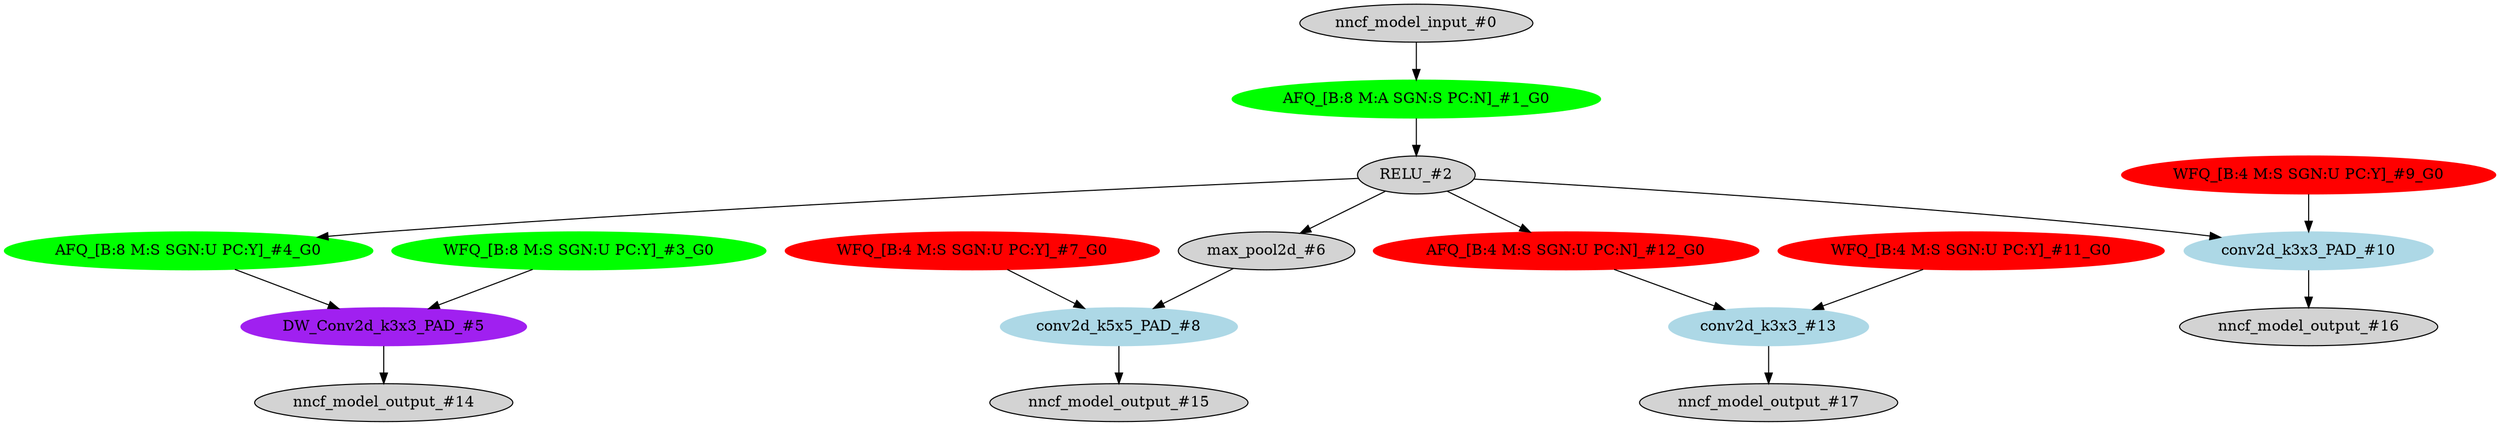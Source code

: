 strict digraph  {
"0 /nncf_model_input_0" [id=0, label="nncf_model_input_#0", scope="", style=filled, type=nncf_model_input];
"1 AsymmetricQuantizer/asymmetric_quantize_0" [color=green, id=1, label="AFQ_[B:8 M:A SGN:S PC:N]_#1_G0", scope=AsymmetricQuantizer, style=filled, type=asymmetric_quantize];
"2 MultiBranchesModel/ReLU/RELU_0" [id=2, label="RELU_#2", scope="MultiBranchesModel/ReLU", style=filled, type=RELU];
"3 MultiBranchesModel/NNCFConv2d[conv_a]/ModuleDict[pre_ops]/UpdateWeight[0]/SymmetricQuantizer[op]/symmetric_quantize_0" [color=green, id=3, label="WFQ_[B:8 M:S SGN:U PC:Y]_#3_G0", scope="MultiBranchesModel/NNCFConv2d[conv_a]/ModuleDict[pre_ops]/UpdateWeight[0]/SymmetricQuantizer[op]", style=filled, type=symmetric_quantize];
"4 MultiBranchesModel/NNCFConv2d[conv_a]/SymmetricQuantizer/symmetric_quantize_0" [color=green, id=4, label="AFQ_[B:8 M:S SGN:U PC:Y]_#4_G0", scope="MultiBranchesModel/NNCFConv2d[conv_a]/SymmetricQuantizer", style=filled, type=symmetric_quantize];
"5 MultiBranchesModel/NNCFConv2d[conv_a]/conv2d_0" [color=purple, id=5, label="DW_Conv2d_k3x3_PAD_#5", scope="MultiBranchesModel/NNCFConv2d[conv_a]", style=filled, type=conv2d];
"6 MultiBranchesModel/MaxPool2d[max_pool_b]/max_pool2d_0" [id=6, label="max_pool2d_#6", scope="MultiBranchesModel/MaxPool2d[max_pool_b]", style=filled, type=max_pool2d];
"7 MultiBranchesModel/NNCFConv2d[conv_b]/ModuleDict[pre_ops]/UpdateWeight[0]/SymmetricQuantizer[op]/symmetric_quantize_0" [color=red, id=7, label="WFQ_[B:4 M:S SGN:U PC:Y]_#7_G0", scope="MultiBranchesModel/NNCFConv2d[conv_b]/ModuleDict[pre_ops]/UpdateWeight[0]/SymmetricQuantizer[op]", style=filled, type=symmetric_quantize];
"8 MultiBranchesModel/NNCFConv2d[conv_b]/conv2d_0" [color=lightblue, id=8, label="conv2d_k5x5_PAD_#8", scope="MultiBranchesModel/NNCFConv2d[conv_b]", style=filled, type=conv2d];
"9 MultiBranchesModel/NNCFConv2d[conv_c]/ModuleDict[pre_ops]/UpdateWeight[0]/SymmetricQuantizer[op]/symmetric_quantize_0" [color=red, id=9, label="WFQ_[B:4 M:S SGN:U PC:Y]_#9_G0", scope="MultiBranchesModel/NNCFConv2d[conv_c]/ModuleDict[pre_ops]/UpdateWeight[0]/SymmetricQuantizer[op]", style=filled, type=symmetric_quantize];
"10 MultiBranchesModel/NNCFConv2d[conv_c]/conv2d_0" [color=lightblue, id=10, label="conv2d_k3x3_PAD_#10", scope="MultiBranchesModel/NNCFConv2d[conv_c]", style=filled, type=conv2d];
"11 MultiBranchesModel/NNCFConv2d[conv_d]/ModuleDict[pre_ops]/UpdateWeight[0]/SymmetricQuantizer[op]/symmetric_quantize_0" [color=red, id=11, label="WFQ_[B:4 M:S SGN:U PC:Y]_#11_G0", scope="MultiBranchesModel/NNCFConv2d[conv_d]/ModuleDict[pre_ops]/UpdateWeight[0]/SymmetricQuantizer[op]", style=filled, type=symmetric_quantize];
"12 MultiBranchesModel/NNCFConv2d[conv_d]/SymmetricQuantizer/symmetric_quantize_0" [color=red, id=12, label="AFQ_[B:4 M:S SGN:U PC:N]_#12_G0", scope="MultiBranchesModel/NNCFConv2d[conv_d]/SymmetricQuantizer", style=filled, type=symmetric_quantize];
"13 MultiBranchesModel/NNCFConv2d[conv_d]/conv2d_0" [color=lightblue, id=13, label="conv2d_k3x3_#13", scope="MultiBranchesModel/NNCFConv2d[conv_d]", style=filled, type=conv2d];
"14 /nncf_model_output_0" [id=14, label="nncf_model_output_#14", scope="", style=filled, type=nncf_model_output];
"15 /nncf_model_output_1" [id=15, label="nncf_model_output_#15", scope="", style=filled, type=nncf_model_output];
"16 /nncf_model_output_2" [id=16, label="nncf_model_output_#16", scope="", style=filled, type=nncf_model_output];
"17 /nncf_model_output_3" [id=17, label="nncf_model_output_#17", scope="", style=filled, type=nncf_model_output];
"0 /nncf_model_input_0" -> "1 AsymmetricQuantizer/asymmetric_quantize_0";
"1 AsymmetricQuantizer/asymmetric_quantize_0" -> "2 MultiBranchesModel/ReLU/RELU_0";
"2 MultiBranchesModel/ReLU/RELU_0" -> "4 MultiBranchesModel/NNCFConv2d[conv_a]/SymmetricQuantizer/symmetric_quantize_0";
"2 MultiBranchesModel/ReLU/RELU_0" -> "6 MultiBranchesModel/MaxPool2d[max_pool_b]/max_pool2d_0";
"2 MultiBranchesModel/ReLU/RELU_0" -> "10 MultiBranchesModel/NNCFConv2d[conv_c]/conv2d_0";
"2 MultiBranchesModel/ReLU/RELU_0" -> "12 MultiBranchesModel/NNCFConv2d[conv_d]/SymmetricQuantizer/symmetric_quantize_0";
"3 MultiBranchesModel/NNCFConv2d[conv_a]/ModuleDict[pre_ops]/UpdateWeight[0]/SymmetricQuantizer[op]/symmetric_quantize_0" -> "5 MultiBranchesModel/NNCFConv2d[conv_a]/conv2d_0";
"4 MultiBranchesModel/NNCFConv2d[conv_a]/SymmetricQuantizer/symmetric_quantize_0" -> "5 MultiBranchesModel/NNCFConv2d[conv_a]/conv2d_0";
"5 MultiBranchesModel/NNCFConv2d[conv_a]/conv2d_0" -> "14 /nncf_model_output_0";
"6 MultiBranchesModel/MaxPool2d[max_pool_b]/max_pool2d_0" -> "8 MultiBranchesModel/NNCFConv2d[conv_b]/conv2d_0";
"7 MultiBranchesModel/NNCFConv2d[conv_b]/ModuleDict[pre_ops]/UpdateWeight[0]/SymmetricQuantizer[op]/symmetric_quantize_0" -> "8 MultiBranchesModel/NNCFConv2d[conv_b]/conv2d_0";
"8 MultiBranchesModel/NNCFConv2d[conv_b]/conv2d_0" -> "15 /nncf_model_output_1";
"9 MultiBranchesModel/NNCFConv2d[conv_c]/ModuleDict[pre_ops]/UpdateWeight[0]/SymmetricQuantizer[op]/symmetric_quantize_0" -> "10 MultiBranchesModel/NNCFConv2d[conv_c]/conv2d_0";
"10 MultiBranchesModel/NNCFConv2d[conv_c]/conv2d_0" -> "16 /nncf_model_output_2";
"11 MultiBranchesModel/NNCFConv2d[conv_d]/ModuleDict[pre_ops]/UpdateWeight[0]/SymmetricQuantizer[op]/symmetric_quantize_0" -> "13 MultiBranchesModel/NNCFConv2d[conv_d]/conv2d_0";
"12 MultiBranchesModel/NNCFConv2d[conv_d]/SymmetricQuantizer/symmetric_quantize_0" -> "13 MultiBranchesModel/NNCFConv2d[conv_d]/conv2d_0";
"13 MultiBranchesModel/NNCFConv2d[conv_d]/conv2d_0" -> "17 /nncf_model_output_3";
}
